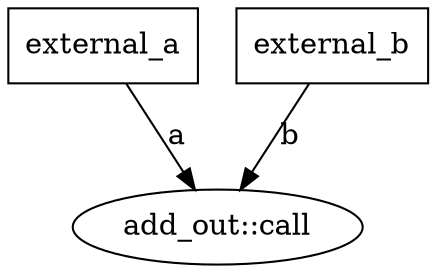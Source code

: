 digraph {
external_a [shape=box label="external_a"]
external_b [shape=box label="external_b"]
{rank=same; external_a; external_b;}
add_out [label="add_out::call"]
external_a -> add_out [style=solid label="a"]
external_b -> add_out [style=solid label="b"]
}